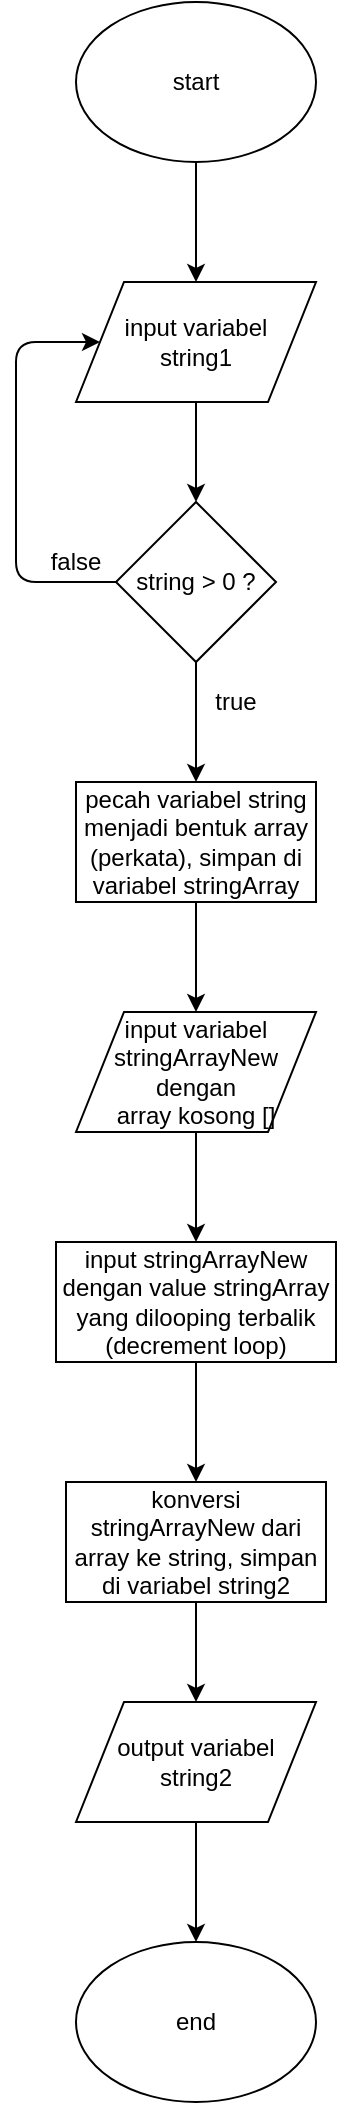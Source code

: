 <mxfile version="13.0.3" type="device"><diagram id="C5RBs43oDa-KdzZeNtuy" name="Page-1"><mxGraphModel dx="868" dy="551" grid="1" gridSize="10" guides="1" tooltips="1" connect="1" arrows="1" fold="1" page="1" pageScale="1" pageWidth="827" pageHeight="1169" math="0" shadow="0"><root><mxCell id="WIyWlLk6GJQsqaUBKTNV-0"/><mxCell id="WIyWlLk6GJQsqaUBKTNV-1" parent="WIyWlLk6GJQsqaUBKTNV-0"/><mxCell id="CvcWnYmjoeaGuB3ekhFf-1" value="start" style="ellipse;whiteSpace=wrap;html=1;" parent="WIyWlLk6GJQsqaUBKTNV-1" vertex="1"><mxGeometry x="350" y="20" width="120" height="80" as="geometry"/></mxCell><mxCell id="CvcWnYmjoeaGuB3ekhFf-8" style="edgeStyle=orthogonalEdgeStyle;rounded=0;orthogonalLoop=1;jettySize=auto;html=1;" parent="WIyWlLk6GJQsqaUBKTNV-1" source="CvcWnYmjoeaGuB3ekhFf-2" target="CvcWnYmjoeaGuB3ekhFf-6" edge="1"><mxGeometry relative="1" as="geometry"/></mxCell><mxCell id="CvcWnYmjoeaGuB3ekhFf-2" value="input variabel &lt;br&gt;string1" style="shape=parallelogram;perimeter=parallelogramPerimeter;whiteSpace=wrap;html=1;" parent="WIyWlLk6GJQsqaUBKTNV-1" vertex="1"><mxGeometry x="350" y="160" width="120" height="60" as="geometry"/></mxCell><mxCell id="CvcWnYmjoeaGuB3ekhFf-3" value="" style="endArrow=classic;html=1;exitX=0.5;exitY=1;exitDx=0;exitDy=0;entryX=0.5;entryY=0;entryDx=0;entryDy=0;" parent="WIyWlLk6GJQsqaUBKTNV-1" source="CvcWnYmjoeaGuB3ekhFf-1" target="CvcWnYmjoeaGuB3ekhFf-2" edge="1"><mxGeometry width="50" height="50" relative="1" as="geometry"><mxPoint x="200" y="170" as="sourcePoint"/><mxPoint x="250" y="120" as="targetPoint"/></mxGeometry></mxCell><mxCell id="CvcWnYmjoeaGuB3ekhFf-17" style="edgeStyle=orthogonalEdgeStyle;rounded=0;orthogonalLoop=1;jettySize=auto;html=1;" parent="WIyWlLk6GJQsqaUBKTNV-1" source="CvcWnYmjoeaGuB3ekhFf-4" target="CvcWnYmjoeaGuB3ekhFf-16" edge="1"><mxGeometry relative="1" as="geometry"/></mxCell><mxCell id="CvcWnYmjoeaGuB3ekhFf-4" value="pecah variabel string menjadi bentuk array (perkata), simpan di variabel stringArray" style="rounded=0;whiteSpace=wrap;html=1;" parent="WIyWlLk6GJQsqaUBKTNV-1" vertex="1"><mxGeometry x="350" y="410" width="120" height="60" as="geometry"/></mxCell><mxCell id="CvcWnYmjoeaGuB3ekhFf-6" value="string &amp;gt; 0 ?" style="rhombus;whiteSpace=wrap;html=1;" parent="WIyWlLk6GJQsqaUBKTNV-1" vertex="1"><mxGeometry x="370" y="270" width="80" height="80" as="geometry"/></mxCell><mxCell id="CvcWnYmjoeaGuB3ekhFf-7" value="" style="endArrow=classic;html=1;exitX=0.5;exitY=1;exitDx=0;exitDy=0;entryX=0.5;entryY=0;entryDx=0;entryDy=0;" parent="WIyWlLk6GJQsqaUBKTNV-1" source="CvcWnYmjoeaGuB3ekhFf-6" target="CvcWnYmjoeaGuB3ekhFf-4" edge="1"><mxGeometry width="50" height="50" relative="1" as="geometry"><mxPoint x="210" y="340" as="sourcePoint"/><mxPoint x="260" y="290" as="targetPoint"/></mxGeometry></mxCell><mxCell id="CvcWnYmjoeaGuB3ekhFf-11" value="" style="endArrow=classic;html=1;exitX=0;exitY=0.5;exitDx=0;exitDy=0;entryX=0;entryY=0.5;entryDx=0;entryDy=0;" parent="WIyWlLk6GJQsqaUBKTNV-1" source="CvcWnYmjoeaGuB3ekhFf-6" target="CvcWnYmjoeaGuB3ekhFf-2" edge="1"><mxGeometry width="50" height="50" relative="1" as="geometry"><mxPoint x="190" y="340" as="sourcePoint"/><mxPoint x="240" y="290" as="targetPoint"/><Array as="points"><mxPoint x="320" y="310"/><mxPoint x="320" y="190"/></Array></mxGeometry></mxCell><mxCell id="CvcWnYmjoeaGuB3ekhFf-12" value="true" style="text;html=1;strokeColor=none;fillColor=none;align=center;verticalAlign=middle;whiteSpace=wrap;rounded=0;" parent="WIyWlLk6GJQsqaUBKTNV-1" vertex="1"><mxGeometry x="410" y="360" width="40" height="20" as="geometry"/></mxCell><mxCell id="CvcWnYmjoeaGuB3ekhFf-13" value="false" style="text;html=1;strokeColor=none;fillColor=none;align=center;verticalAlign=middle;whiteSpace=wrap;rounded=0;" parent="WIyWlLk6GJQsqaUBKTNV-1" vertex="1"><mxGeometry x="330" y="290" width="40" height="20" as="geometry"/></mxCell><mxCell id="CvcWnYmjoeaGuB3ekhFf-19" style="edgeStyle=orthogonalEdgeStyle;rounded=0;orthogonalLoop=1;jettySize=auto;html=1;entryX=0.5;entryY=0;entryDx=0;entryDy=0;" parent="WIyWlLk6GJQsqaUBKTNV-1" source="CvcWnYmjoeaGuB3ekhFf-16" target="CvcWnYmjoeaGuB3ekhFf-18" edge="1"><mxGeometry relative="1" as="geometry"/></mxCell><mxCell id="CvcWnYmjoeaGuB3ekhFf-16" value="input variabel stringArrayNew dengan &lt;br&gt;array kosong []" style="shape=parallelogram;perimeter=parallelogramPerimeter;whiteSpace=wrap;html=1;" parent="WIyWlLk6GJQsqaUBKTNV-1" vertex="1"><mxGeometry x="350" y="525" width="120" height="60" as="geometry"/></mxCell><mxCell id="CvcWnYmjoeaGuB3ekhFf-23" style="edgeStyle=orthogonalEdgeStyle;rounded=0;orthogonalLoop=1;jettySize=auto;html=1;" parent="WIyWlLk6GJQsqaUBKTNV-1" source="CvcWnYmjoeaGuB3ekhFf-18" target="CvcWnYmjoeaGuB3ekhFf-21" edge="1"><mxGeometry relative="1" as="geometry"/></mxCell><mxCell id="CvcWnYmjoeaGuB3ekhFf-18" value="input stringArrayNew dengan value stringArray yang dilooping terbalik (decrement loop)" style="rounded=0;whiteSpace=wrap;html=1;" parent="WIyWlLk6GJQsqaUBKTNV-1" vertex="1"><mxGeometry x="340" y="640" width="140" height="60" as="geometry"/></mxCell><mxCell id="YgiKQqjwz8leKtQQpJxN-0" style="edgeStyle=orthogonalEdgeStyle;rounded=0;orthogonalLoop=1;jettySize=auto;html=1;entryX=0.5;entryY=0;entryDx=0;entryDy=0;" edge="1" parent="WIyWlLk6GJQsqaUBKTNV-1" source="CvcWnYmjoeaGuB3ekhFf-21" target="CvcWnYmjoeaGuB3ekhFf-26"><mxGeometry relative="1" as="geometry"/></mxCell><mxCell id="CvcWnYmjoeaGuB3ekhFf-21" value="konversi stringArrayNew dari array ke string, simpan di variabel string2" style="rounded=0;whiteSpace=wrap;html=1;" parent="WIyWlLk6GJQsqaUBKTNV-1" vertex="1"><mxGeometry x="345" y="760" width="130" height="60" as="geometry"/></mxCell><mxCell id="YgiKQqjwz8leKtQQpJxN-1" style="edgeStyle=orthogonalEdgeStyle;rounded=0;orthogonalLoop=1;jettySize=auto;html=1;" edge="1" parent="WIyWlLk6GJQsqaUBKTNV-1" source="CvcWnYmjoeaGuB3ekhFf-26" target="CvcWnYmjoeaGuB3ekhFf-30"><mxGeometry relative="1" as="geometry"/></mxCell><mxCell id="CvcWnYmjoeaGuB3ekhFf-26" value="output variabel string2" style="shape=parallelogram;perimeter=parallelogramPerimeter;whiteSpace=wrap;html=1;" parent="WIyWlLk6GJQsqaUBKTNV-1" vertex="1"><mxGeometry x="350" y="870" width="120" height="60" as="geometry"/></mxCell><mxCell id="CvcWnYmjoeaGuB3ekhFf-30" value="end" style="ellipse;whiteSpace=wrap;html=1;" parent="WIyWlLk6GJQsqaUBKTNV-1" vertex="1"><mxGeometry x="350" y="990" width="120" height="80" as="geometry"/></mxCell></root></mxGraphModel></diagram></mxfile>